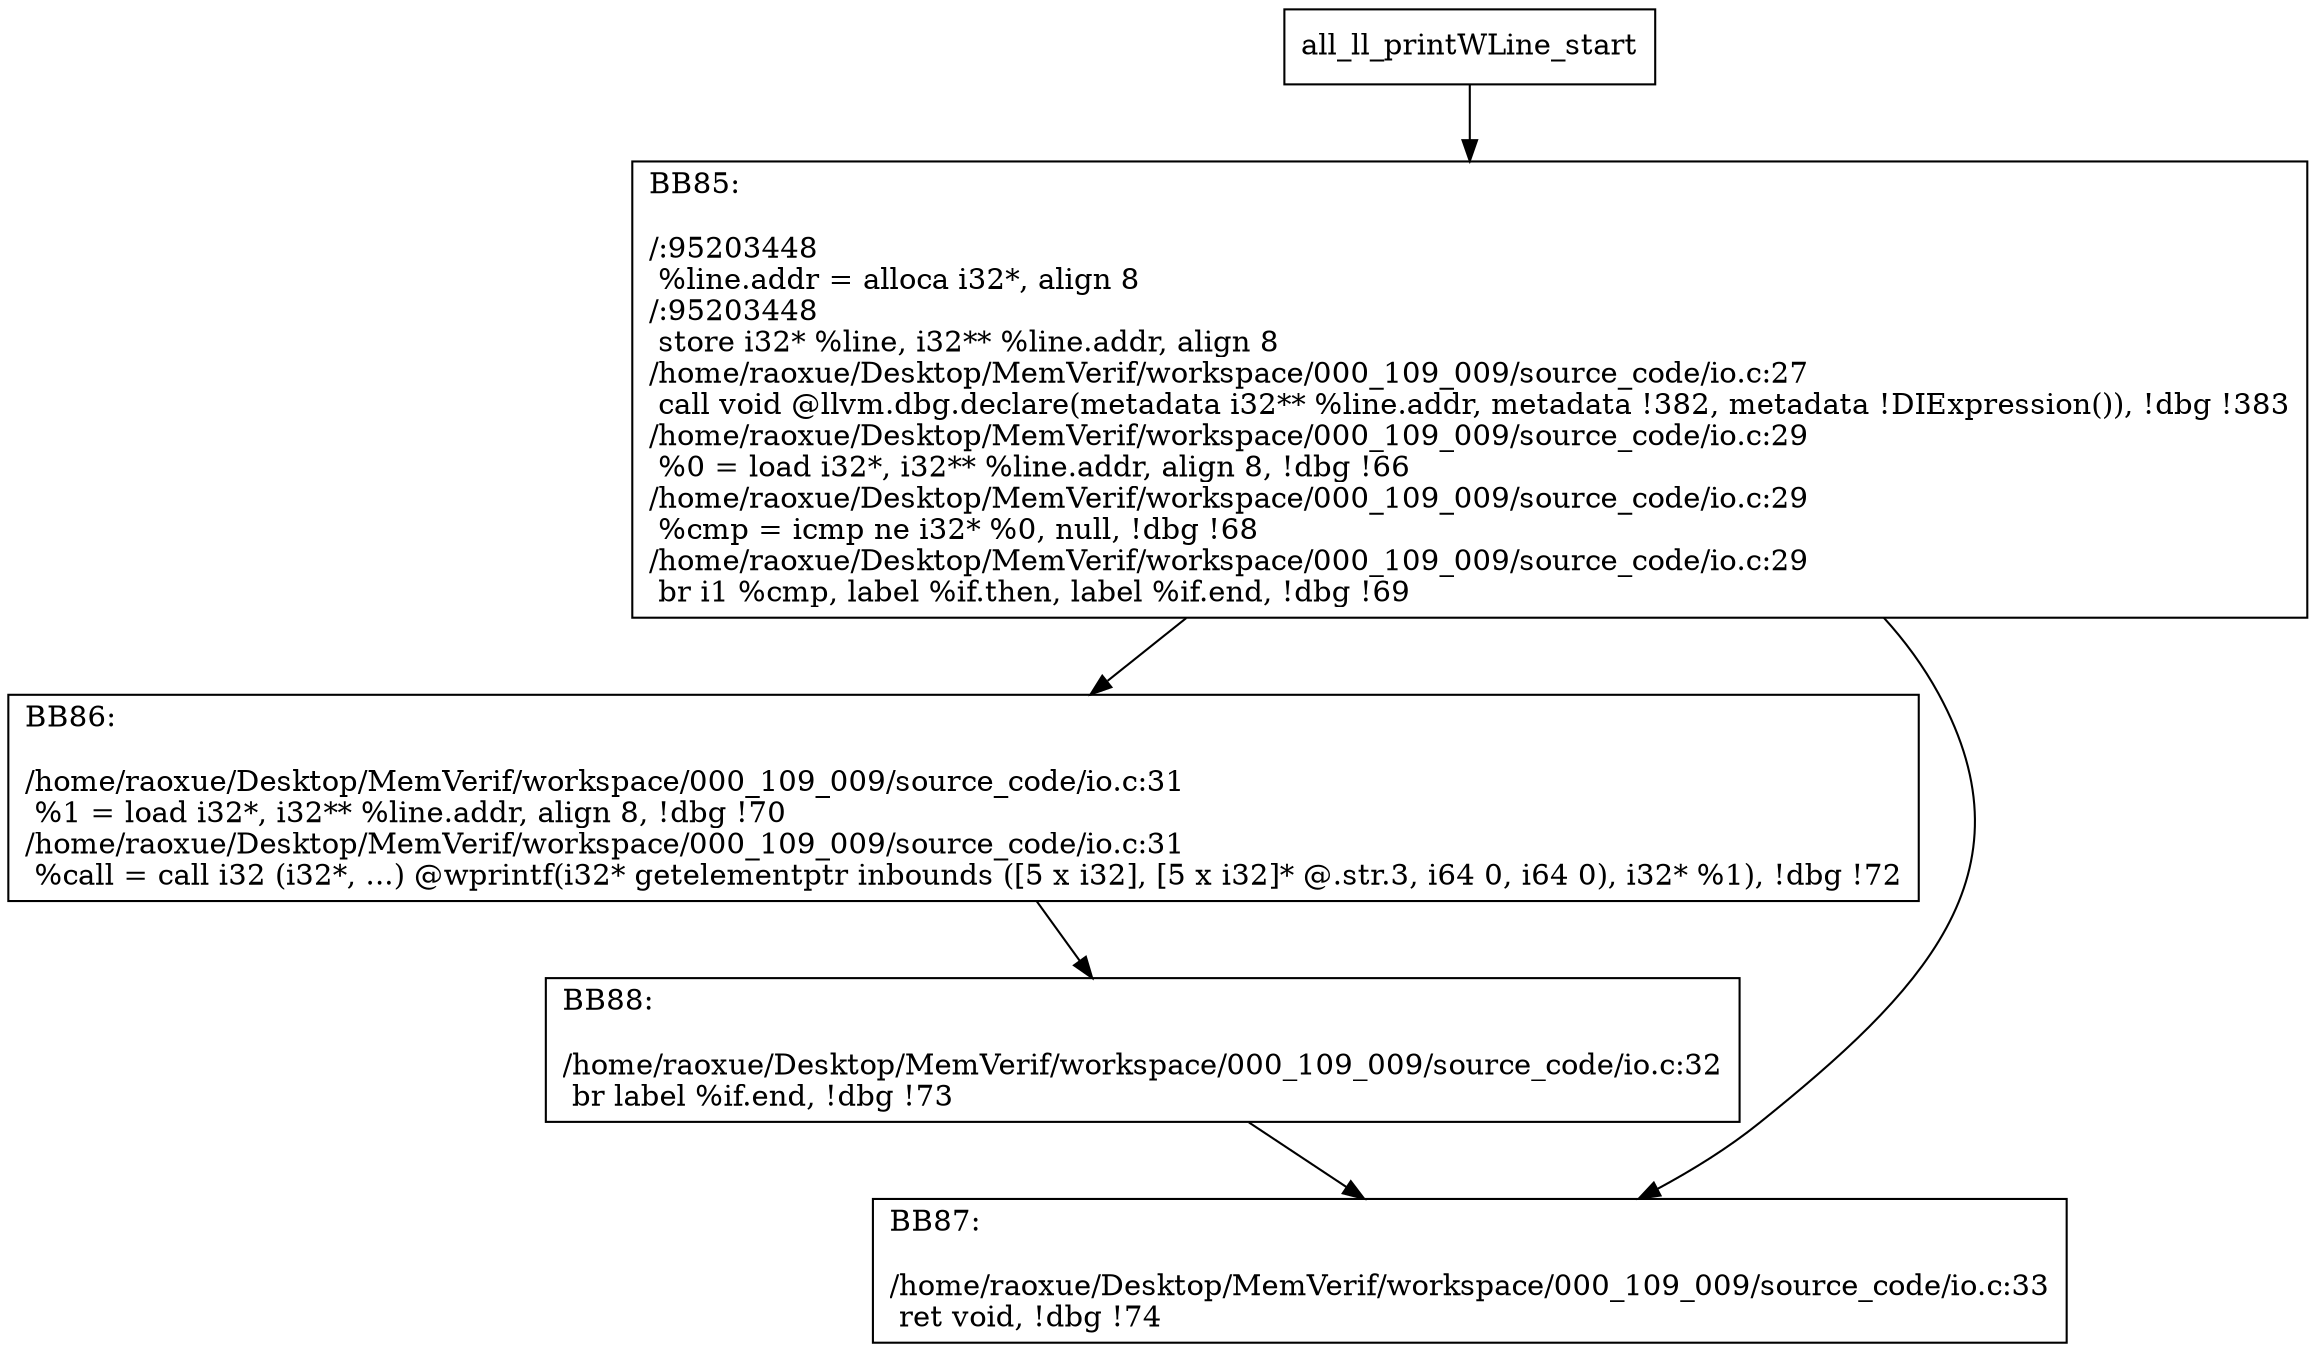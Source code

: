 digraph "CFG for'all_ll_printWLine' function" {
	BBall_ll_printWLine_start[shape=record,label="{all_ll_printWLine_start}"];
	BBall_ll_printWLine_start-> all_ll_printWLineBB85;
	all_ll_printWLineBB85 [shape=record, label="{BB85:\l\l/:95203448\l
  %line.addr = alloca i32*, align 8\l
/:95203448\l
  store i32* %line, i32** %line.addr, align 8\l
/home/raoxue/Desktop/MemVerif/workspace/000_109_009/source_code/io.c:27\l
  call void @llvm.dbg.declare(metadata i32** %line.addr, metadata !382, metadata !DIExpression()), !dbg !383\l
/home/raoxue/Desktop/MemVerif/workspace/000_109_009/source_code/io.c:29\l
  %0 = load i32*, i32** %line.addr, align 8, !dbg !66\l
/home/raoxue/Desktop/MemVerif/workspace/000_109_009/source_code/io.c:29\l
  %cmp = icmp ne i32* %0, null, !dbg !68\l
/home/raoxue/Desktop/MemVerif/workspace/000_109_009/source_code/io.c:29\l
  br i1 %cmp, label %if.then, label %if.end, !dbg !69\l
}"];
	all_ll_printWLineBB85-> all_ll_printWLineBB86;
	all_ll_printWLineBB85-> all_ll_printWLineBB87;
	all_ll_printWLineBB86 [shape=record, label="{BB86:\l\l/home/raoxue/Desktop/MemVerif/workspace/000_109_009/source_code/io.c:31\l
  %1 = load i32*, i32** %line.addr, align 8, !dbg !70\l
/home/raoxue/Desktop/MemVerif/workspace/000_109_009/source_code/io.c:31\l
  %call = call i32 (i32*, ...) @wprintf(i32* getelementptr inbounds ([5 x i32], [5 x i32]* @.str.3, i64 0, i64 0), i32* %1), !dbg !72\l
}"];
	all_ll_printWLineBB86-> all_ll_printWLineBB88;
	all_ll_printWLineBB88 [shape=record, label="{BB88:\l\l/home/raoxue/Desktop/MemVerif/workspace/000_109_009/source_code/io.c:32\l
  br label %if.end, !dbg !73\l
}"];
	all_ll_printWLineBB88-> all_ll_printWLineBB87;
	all_ll_printWLineBB87 [shape=record, label="{BB87:\l\l/home/raoxue/Desktop/MemVerif/workspace/000_109_009/source_code/io.c:33\l
  ret void, !dbg !74\l
}"];
}
